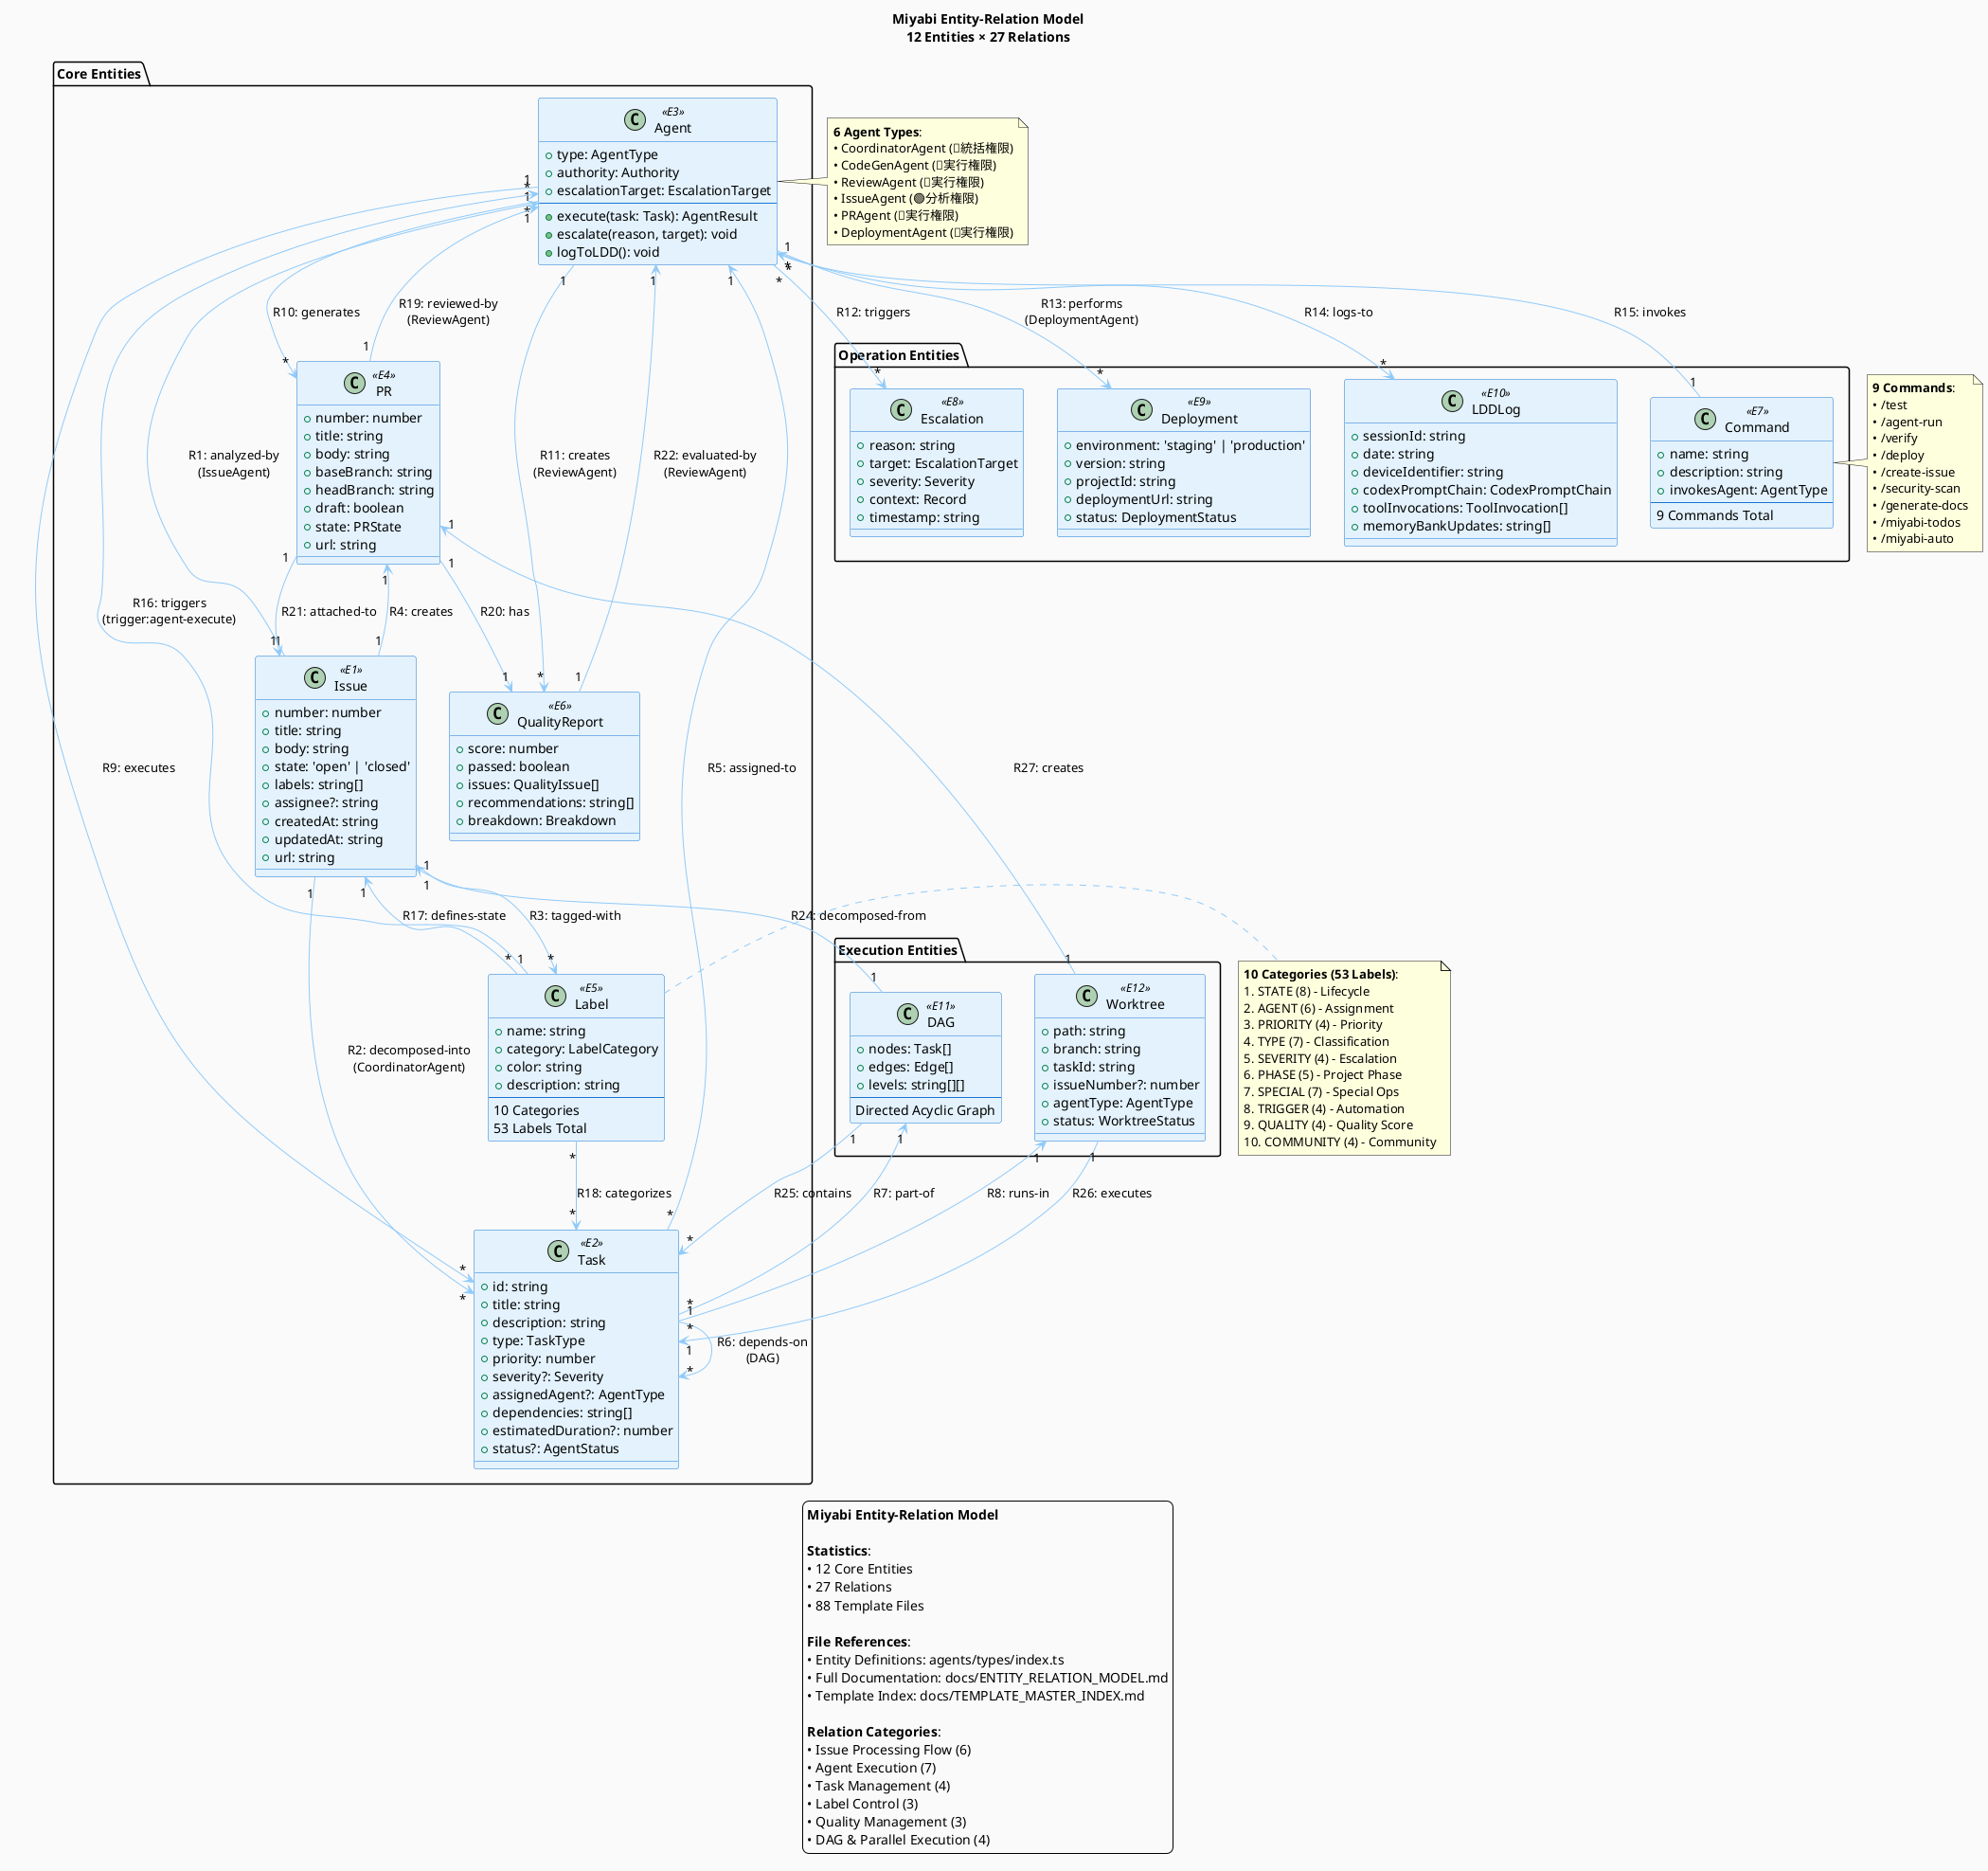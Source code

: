 @startuml Miyabi Entity-Relation Model

!define ENTITY_COLOR #E3F2FD
!define RELATION_COLOR #90CAF9

skinparam backgroundColor #FAFAFA
skinparam shadowing false
skinparam class {
    BackgroundColor ENTITY_COLOR
    BorderColor #1976D2
    ArrowColor RELATION_COLOR
}

title Miyabi Entity-Relation Model\n12 Entities × 27 Relations

' ============================================================================
' Entities
' ============================================================================

package "Core Entities" {
    class Issue <<E1>> {
        +number: number
        +title: string
        +body: string
        +state: 'open' | 'closed'
        +labels: string[]
        +assignee?: string
        +createdAt: string
        +updatedAt: string
        +url: string
    }

    class Task <<E2>> {
        +id: string
        +title: string
        +description: string
        +type: TaskType
        +priority: number
        +severity?: Severity
        +assignedAgent?: AgentType
        +dependencies: string[]
        +estimatedDuration?: number
        +status?: AgentStatus
    }

    class Agent <<E3>> {
        +type: AgentType
        +authority: Authority
        +escalationTarget: EscalationTarget
        --
        +execute(task: Task): AgentResult
        +escalate(reason, target): void
        +logToLDD(): void
    }

    class PR <<E4>> {
        +number: number
        +title: string
        +body: string
        +baseBranch: string
        +headBranch: string
        +draft: boolean
        +state: PRState
        +url: string
    }

    class Label <<E5>> {
        +name: string
        +category: LabelCategory
        +color: string
        +description: string
        --
        10 Categories
        53 Labels Total
    }

    class QualityReport <<E6>> {
        +score: number
        +passed: boolean
        +issues: QualityIssue[]
        +recommendations: string[]
        +breakdown: Breakdown
    }
}

package "Operation Entities" {
    class Command <<E7>> {
        +name: string
        +description: string
        +invokesAgent: AgentType
        --
        9 Commands Total
    }

    class Escalation <<E8>> {
        +reason: string
        +target: EscalationTarget
        +severity: Severity
        +context: Record
        +timestamp: string
    }

    class Deployment <<E9>> {
        +environment: 'staging' | 'production'
        +version: string
        +projectId: string
        +deploymentUrl: string
        +status: DeploymentStatus
    }

    class LDDLog <<E10>> {
        +sessionId: string
        +date: string
        +deviceIdentifier: string
        +codexPromptChain: CodexPromptChain
        +toolInvocations: ToolInvocation[]
        +memoryBankUpdates: string[]
    }
}

package "Execution Entities" {
    class DAG <<E11>> {
        +nodes: Task[]
        +edges: Edge[]
        +levels: string[][]
        --
        Directed Acyclic Graph
    }

    class Worktree <<E12>> {
        +path: string
        +branch: string
        +taskId: string
        +issueNumber?: number
        +agentType: AgentType
        +status: WorktreeStatus
    }
}

' ============================================================================
' Issue Processing Flow (6 relations)
' ============================================================================

Issue "1" --> "1" Agent : R1: analyzed-by\n(IssueAgent)
Issue "1" --> "*" Task : R2: decomposed-into\n(CoordinatorAgent)
Issue "1" --> "*" Label : R3: tagged-with
Issue "1" --> "1" PR : R4: creates
Label "*" --> "1" Issue : R17: defines-state
PR "1" --> "1" Issue : R21: attached-to

' ============================================================================
' Agent Execution (7 relations)
' ============================================================================

Agent "1" --> "*" Task : R9: executes
Agent "*" --> "*" PR : R10: generates
Agent "1" --> "*" QualityReport : R11: creates\n(ReviewAgent)
Agent "*" --> "*" Escalation : R12: triggers
Agent "1" --> "*" Deployment : R13: performs\n(DeploymentAgent)
Agent "*" --> "*" LDDLog : R14: logs-to
Command "1" --> "*" Agent : R15: invokes

' ============================================================================
' Task Management (4 relations)
' ============================================================================

Task "*" --> "1" Agent : R5: assigned-to
Task "*" --> "*" Task : R6: depends-on\n(DAG)
Task "*" --> "1" DAG : R7: part-of
Task "1" --> "1" Worktree : R8: runs-in

' ============================================================================
' Label Control (3 relations)
' ============================================================================

Label "1" --> "*" Agent : R16: triggers\n(trigger:agent-execute)
Label "*" --> "*" Task : R18: categorizes

' ============================================================================
' Quality Management (3 relations)
' ============================================================================

PR "1" --> "1" Agent : R19: reviewed-by\n(ReviewAgent)
PR "1" --> "1" QualityReport : R20: has
QualityReport "1" --> "1" Agent : R22: evaluated-by\n(ReviewAgent)

' ============================================================================
' DAG & Parallel Execution (4 relations)
' ============================================================================

DAG "1" --> "1" Issue : R24: decomposed-from
DAG "1" --> "*" Task : R25: contains
Worktree "1" --> "1" Task : R26: executes
Worktree "1" --> "1" PR : R27: creates

' ============================================================================
' Agent Types (Specialization)
' ============================================================================

note right of Agent
  **6 Agent Types**:
  • CoordinatorAgent (🔴統括権限)
  • CodeGenAgent (🔵実行権限)
  • ReviewAgent (🔵実行権限)
  • IssueAgent (🟢分析権限)
  • PRAgent (🔵実行権限)
  • DeploymentAgent (🔵実行権限)
end note

note right of Label
  **10 Categories (53 Labels)**:
  1. STATE (8) - Lifecycle
  2. AGENT (6) - Assignment
  3. PRIORITY (4) - Priority
  4. TYPE (7) - Classification
  5. SEVERITY (4) - Escalation
  6. PHASE (5) - Project Phase
  7. SPECIAL (7) - Special Ops
  8. TRIGGER (4) - Automation
  9. QUALITY (4) - Quality Score
  10. COMMUNITY (4) - Community
end note

note right of Command
  **9 Commands**:
  • /test
  • /agent-run
  • /verify
  • /deploy
  • /create-issue
  • /security-scan
  • /generate-docs
  • /miyabi-todos
  • /miyabi-auto
end note

' ============================================================================
' Legend
' ============================================================================

legend bottom
  **Miyabi Entity-Relation Model**

  **Statistics**:
  • 12 Core Entities
  • 27 Relations
  • 88 Template Files

  **File References**:
  • Entity Definitions: agents/types/index.ts
  • Full Documentation: docs/ENTITY_RELATION_MODEL.md
  • Template Index: docs/TEMPLATE_MASTER_INDEX.md

  **Relation Categories**:
  • Issue Processing Flow (6)
  • Agent Execution (7)
  • Task Management (4)
  • Label Control (3)
  • Quality Management (3)
  • DAG & Parallel Execution (4)
end legend

@enduml
